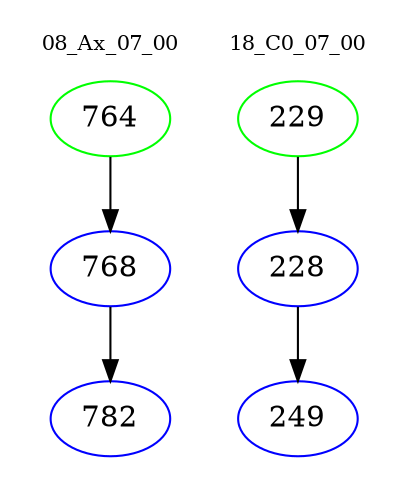 digraph{
subgraph cluster_0 {
color = white
label = "08_Ax_07_00";
fontsize=10;
T0_764 [label="764", color="green"]
T0_764 -> T0_768 [color="black"]
T0_768 [label="768", color="blue"]
T0_768 -> T0_782 [color="black"]
T0_782 [label="782", color="blue"]
}
subgraph cluster_1 {
color = white
label = "18_C0_07_00";
fontsize=10;
T1_229 [label="229", color="green"]
T1_229 -> T1_228 [color="black"]
T1_228 [label="228", color="blue"]
T1_228 -> T1_249 [color="black"]
T1_249 [label="249", color="blue"]
}
}
